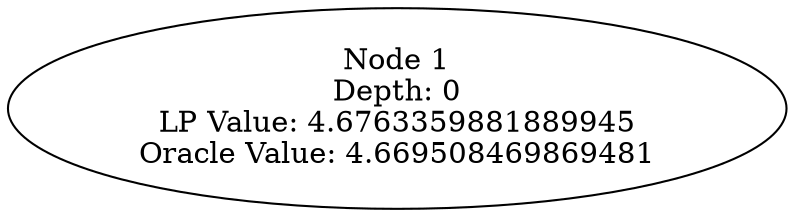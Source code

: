 // Branch and Bound Tree
digraph {
	1 [label="Node 1
Depth: 0
LP Value: 4.6763359881889945
Oracle Value: 4.669508469869481"]
}
